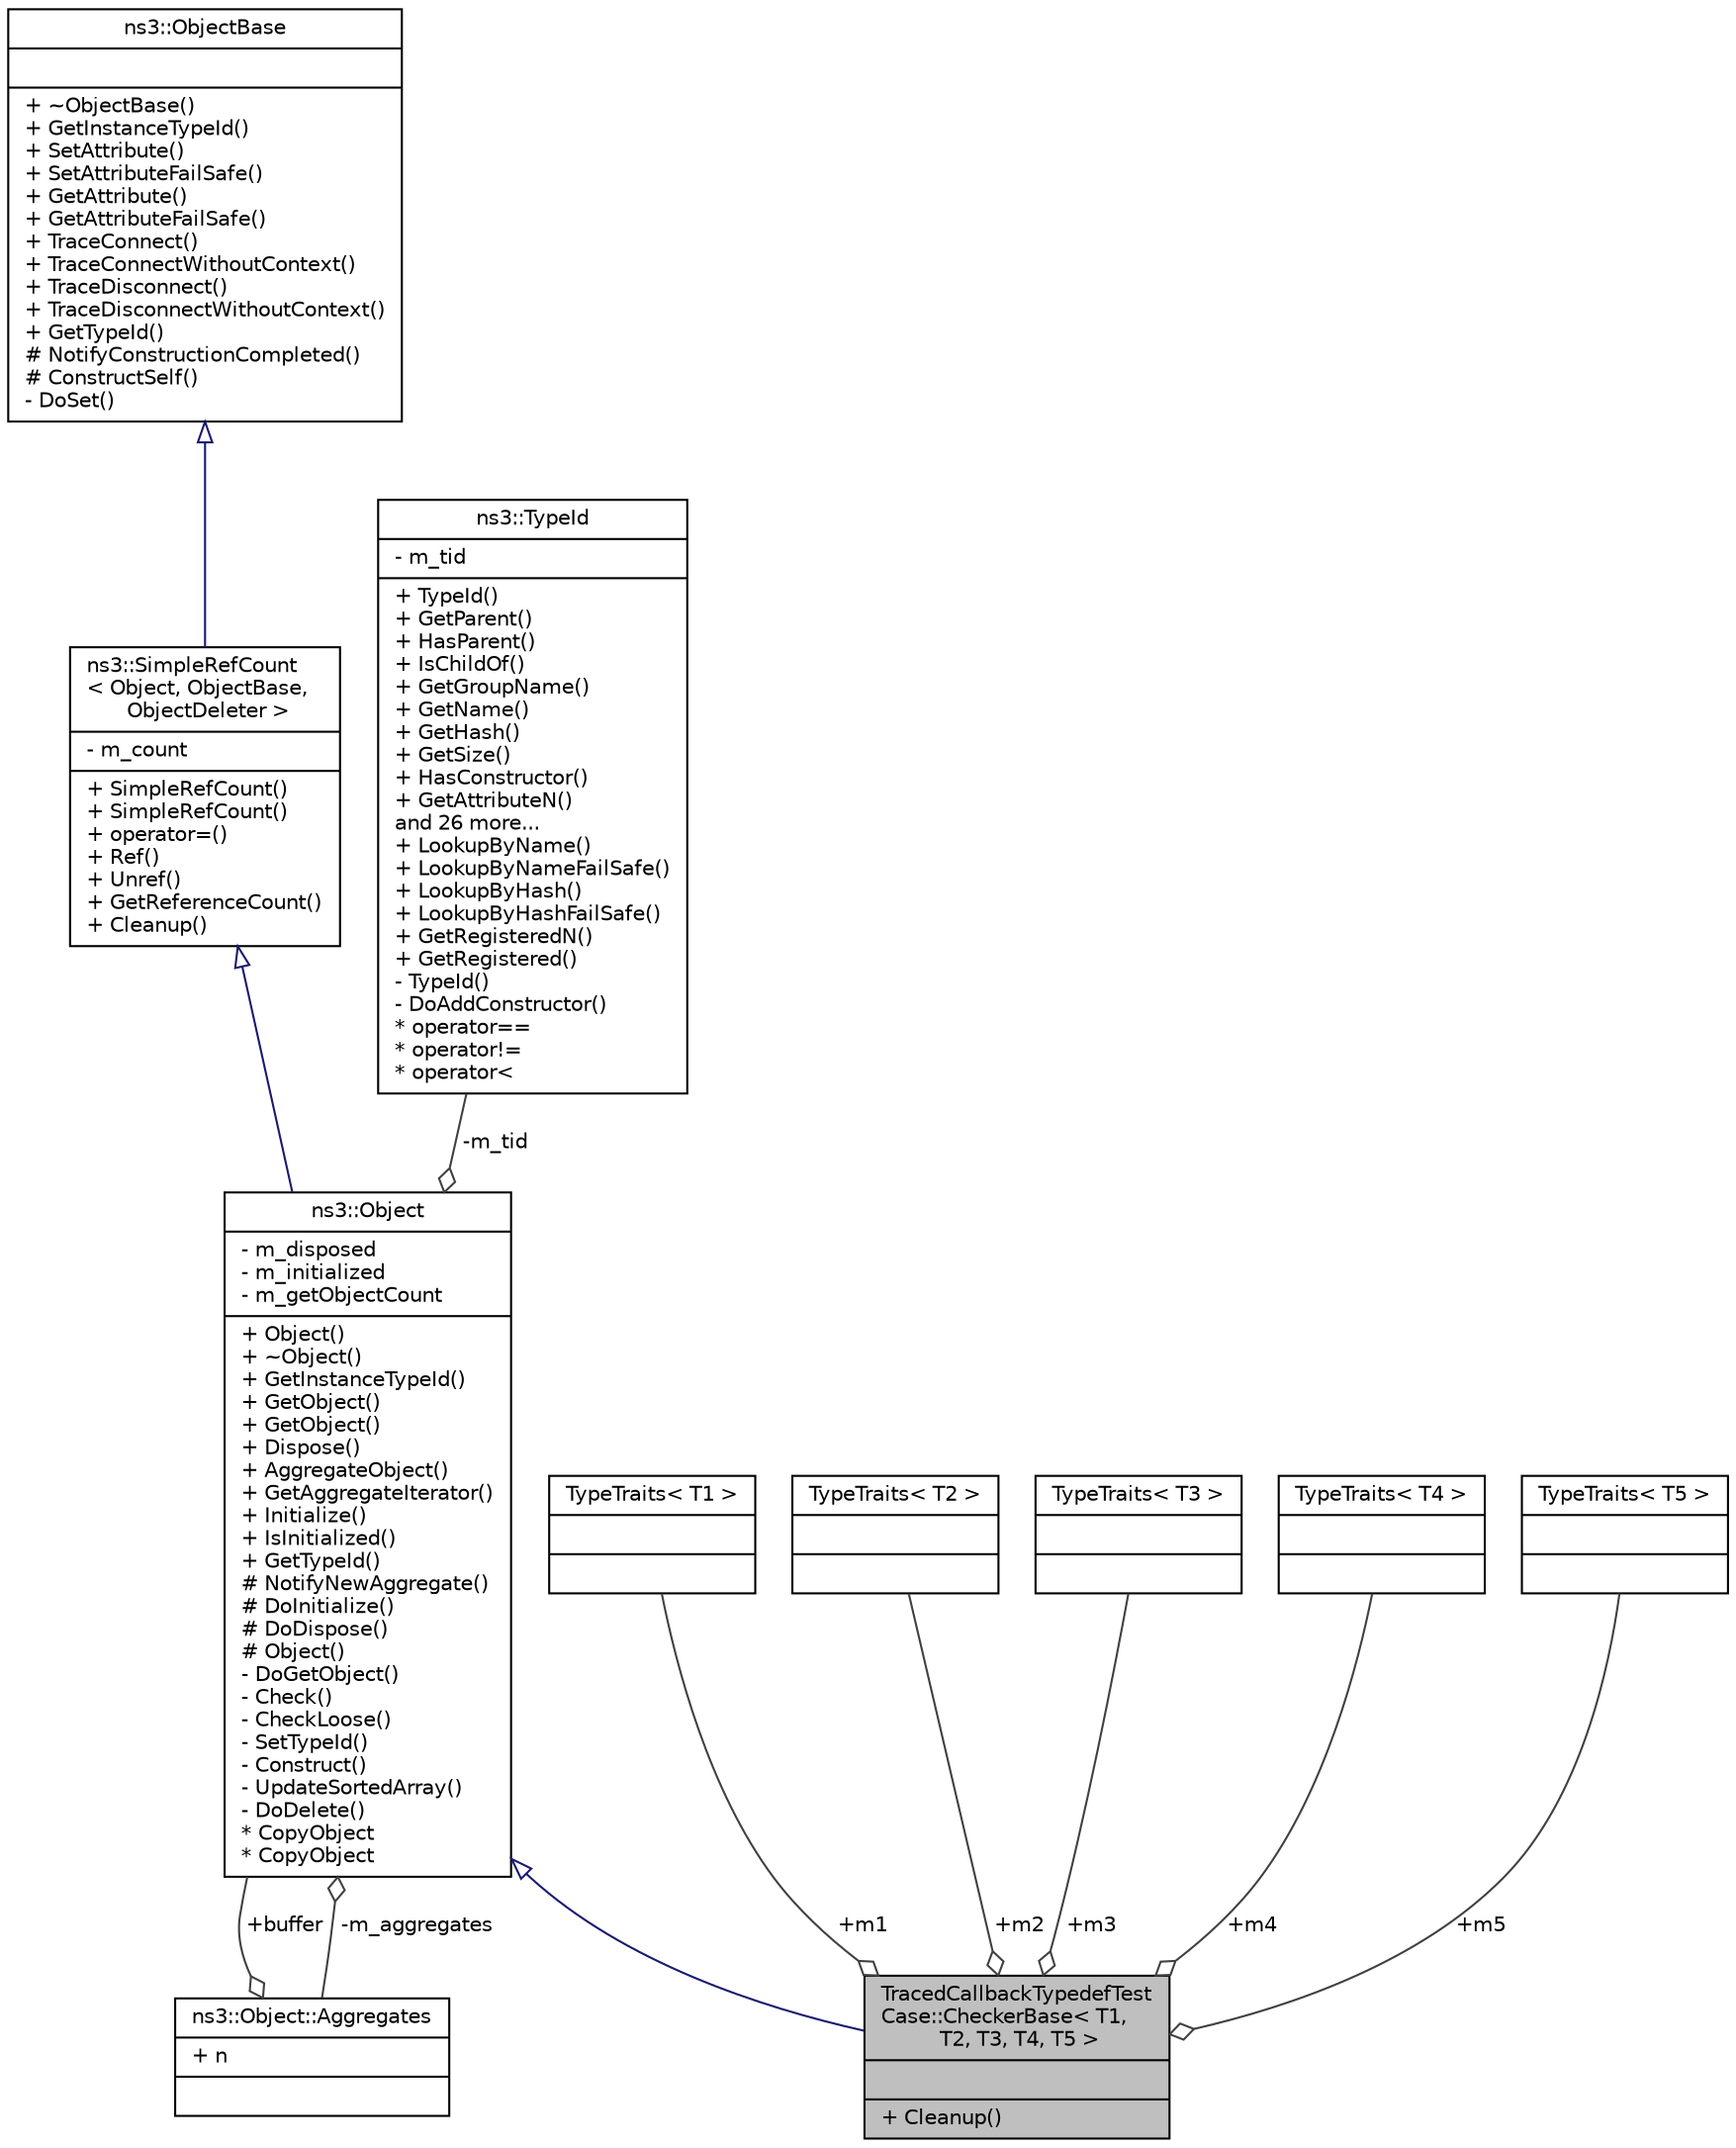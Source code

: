 digraph "TracedCallbackTypedefTestCase::CheckerBase&lt; T1, T2, T3, T4, T5 &gt;"
{
  edge [fontname="Helvetica",fontsize="10",labelfontname="Helvetica",labelfontsize="10"];
  node [fontname="Helvetica",fontsize="10",shape=record];
  Node1 [label="{TracedCallbackTypedefTest\lCase::CheckerBase\< T1,\l T2, T3, T4, T5 \>\n||+ Cleanup()\l}",height=0.2,width=0.4,color="black", fillcolor="grey75", style="filled", fontcolor="black"];
  Node2 -> Node1 [dir="back",color="midnightblue",fontsize="10",style="solid",arrowtail="onormal"];
  Node2 [label="{ns3::Object\n|- m_disposed\l- m_initialized\l- m_getObjectCount\l|+ Object()\l+ ~Object()\l+ GetInstanceTypeId()\l+ GetObject()\l+ GetObject()\l+ Dispose()\l+ AggregateObject()\l+ GetAggregateIterator()\l+ Initialize()\l+ IsInitialized()\l+ GetTypeId()\l# NotifyNewAggregate()\l# DoInitialize()\l# DoDispose()\l# Object()\l- DoGetObject()\l- Check()\l- CheckLoose()\l- SetTypeId()\l- Construct()\l- UpdateSortedArray()\l- DoDelete()\l* CopyObject\l* CopyObject\l}",height=0.2,width=0.4,color="black", fillcolor="white", style="filled",URL="$d9/d77/classns3_1_1Object.html",tooltip="A base class which provides memory management and object aggregation. "];
  Node3 -> Node2 [dir="back",color="midnightblue",fontsize="10",style="solid",arrowtail="onormal"];
  Node3 [label="{ns3::SimpleRefCount\l\< Object, ObjectBase,\l ObjectDeleter \>\n|- m_count\l|+ SimpleRefCount()\l+ SimpleRefCount()\l+ operator=()\l+ Ref()\l+ Unref()\l+ GetReferenceCount()\l+ Cleanup()\l}",height=0.2,width=0.4,color="black", fillcolor="white", style="filled",URL="$da/da1/classns3_1_1SimpleRefCount.html"];
  Node4 -> Node3 [dir="back",color="midnightblue",fontsize="10",style="solid",arrowtail="onormal"];
  Node4 [label="{ns3::ObjectBase\n||+ ~ObjectBase()\l+ GetInstanceTypeId()\l+ SetAttribute()\l+ SetAttributeFailSafe()\l+ GetAttribute()\l+ GetAttributeFailSafe()\l+ TraceConnect()\l+ TraceConnectWithoutContext()\l+ TraceDisconnect()\l+ TraceDisconnectWithoutContext()\l+ GetTypeId()\l# NotifyConstructionCompleted()\l# ConstructSelf()\l- DoSet()\l}",height=0.2,width=0.4,color="black", fillcolor="white", style="filled",URL="$d2/dac/classns3_1_1ObjectBase.html",tooltip="Anchor the ns-3 type and attribute system. "];
  Node5 -> Node2 [color="grey25",fontsize="10",style="solid",label=" -m_tid" ,arrowhead="odiamond"];
  Node5 [label="{ns3::TypeId\n|- m_tid\l|+ TypeId()\l+ GetParent()\l+ HasParent()\l+ IsChildOf()\l+ GetGroupName()\l+ GetName()\l+ GetHash()\l+ GetSize()\l+ HasConstructor()\l+ GetAttributeN()\land 26 more...\l+ LookupByName()\l+ LookupByNameFailSafe()\l+ LookupByHash()\l+ LookupByHashFailSafe()\l+ GetRegisteredN()\l+ GetRegistered()\l- TypeId()\l- DoAddConstructor()\l* operator==\l* operator!=\l* operator\<\l}",height=0.2,width=0.4,color="black", fillcolor="white", style="filled",URL="$d6/d11/classns3_1_1TypeId.html",tooltip="a unique identifier for an interface. "];
  Node6 -> Node2 [color="grey25",fontsize="10",style="solid",label=" -m_aggregates" ,arrowhead="odiamond"];
  Node6 [label="{ns3::Object::Aggregates\n|+ n\l|}",height=0.2,width=0.4,color="black", fillcolor="white", style="filled",URL="$d5/de9/structns3_1_1Object_1_1Aggregates.html"];
  Node2 -> Node6 [color="grey25",fontsize="10",style="solid",label=" +buffer" ,arrowhead="odiamond"];
  Node7 -> Node1 [color="grey25",fontsize="10",style="solid",label=" +m1" ,arrowhead="odiamond"];
  Node7 [label="{TypeTraits\< T1 \>\n||}",height=0.2,width=0.4,color="black", fillcolor="white", style="filled",URL="$d1/da2/structTypeTraits.html"];
  Node8 -> Node1 [color="grey25",fontsize="10",style="solid",label=" +m2" ,arrowhead="odiamond"];
  Node8 [label="{TypeTraits\< T2 \>\n||}",height=0.2,width=0.4,color="black", fillcolor="white", style="filled",URL="$d1/da2/structTypeTraits.html"];
  Node9 -> Node1 [color="grey25",fontsize="10",style="solid",label=" +m3" ,arrowhead="odiamond"];
  Node9 [label="{TypeTraits\< T3 \>\n||}",height=0.2,width=0.4,color="black", fillcolor="white", style="filled",URL="$d1/da2/structTypeTraits.html"];
  Node10 -> Node1 [color="grey25",fontsize="10",style="solid",label=" +m4" ,arrowhead="odiamond"];
  Node10 [label="{TypeTraits\< T4 \>\n||}",height=0.2,width=0.4,color="black", fillcolor="white", style="filled",URL="$d1/da2/structTypeTraits.html"];
  Node11 -> Node1 [color="grey25",fontsize="10",style="solid",label=" +m5" ,arrowhead="odiamond"];
  Node11 [label="{TypeTraits\< T5 \>\n||}",height=0.2,width=0.4,color="black", fillcolor="white", style="filled",URL="$d1/da2/structTypeTraits.html"];
}
